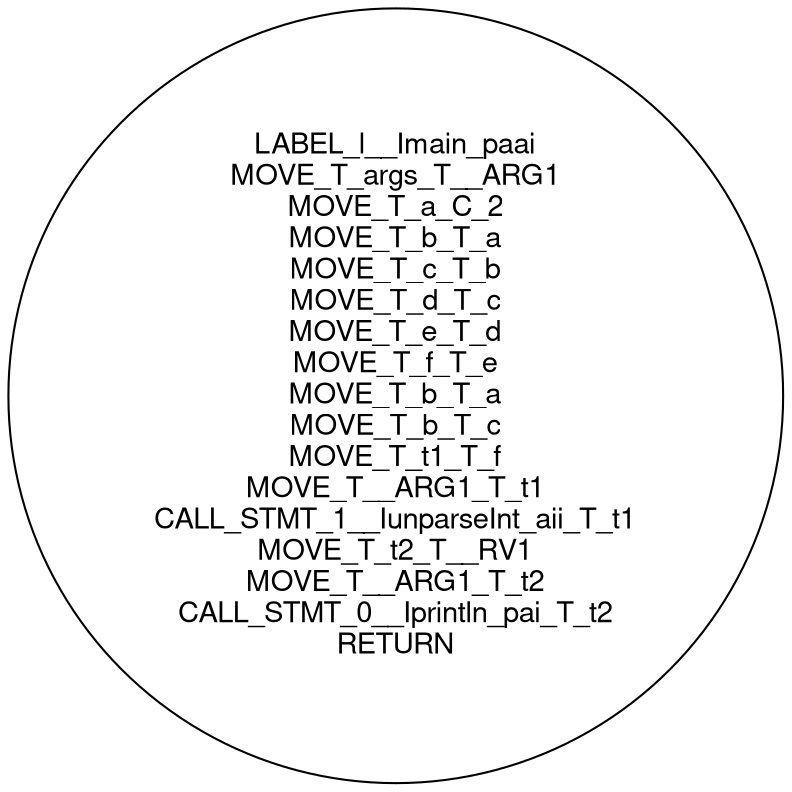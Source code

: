 digraph finite_state_machine {
	fontname="Helvetica,Arial,sans-serif"
	node [fontname="Helvetica,Arial,sans-serif"]
	edge [fontname="Helvetica,Arial,sans-serif"]
	rankdir=LR;
	node [shape = circle];
	Block_8 [label="LABEL_l__Imain_paai\nMOVE_T_args_T__ARG1\nMOVE_T_a_C_2\nMOVE_T_b_T_a\nMOVE_T_c_T_b\nMOVE_T_d_T_c\nMOVE_T_e_T_d\nMOVE_T_f_T_e\nMOVE_T_b_T_a\nMOVE_T_b_T_c\nMOVE_T_t1_T_f\nMOVE_T__ARG1_T_t1\nCALL_STMT_1__IunparseInt_aii_T_t1\nMOVE_T_t2_T__RV1\nMOVE_T__ARG1_T_t2\nCALL_STMT_0__Iprintln_pai_T_t2\nRETURN\n"];
}